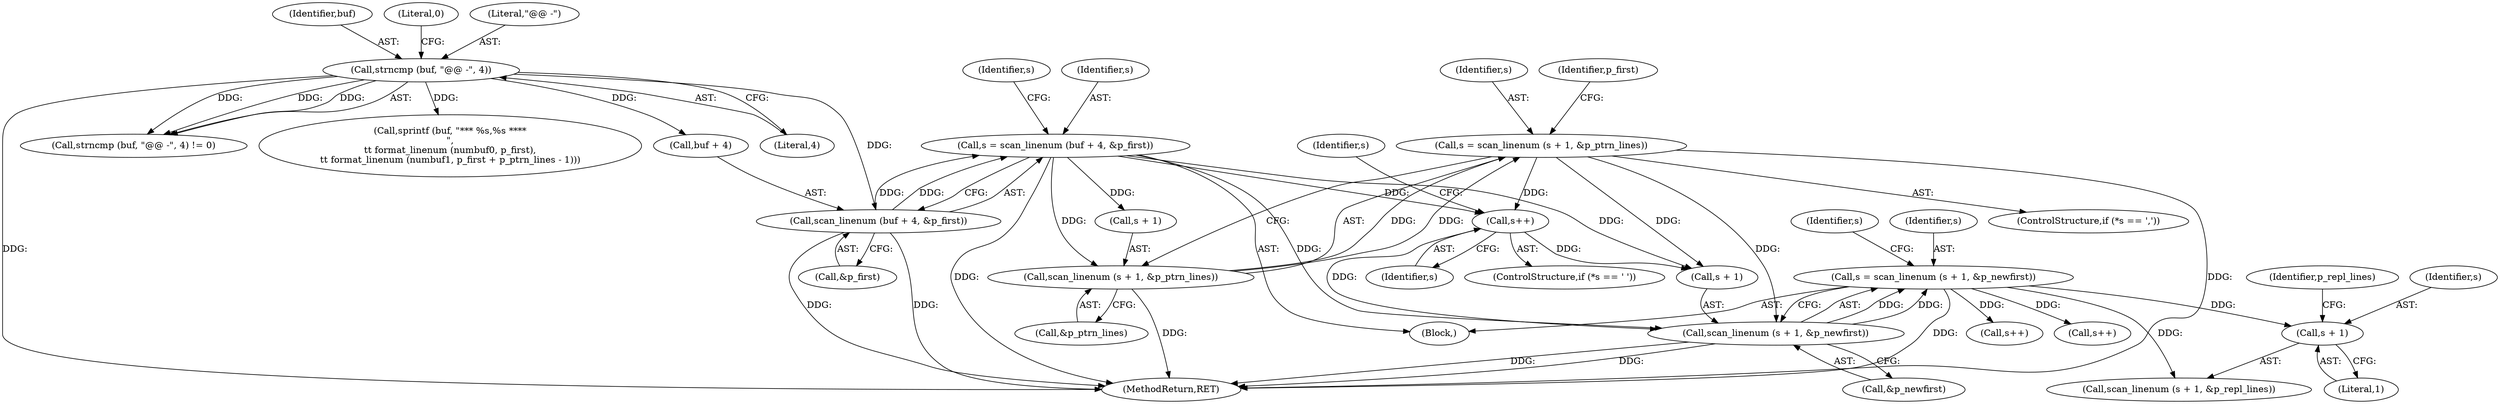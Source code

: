 digraph "0_savannah_0c08d7a902c6fdd49b704623a12d8d672ef18944@pointer" {
"1001654" [label="(Call,s + 1)"];
"1001638" [label="(Call,s = scan_linenum (s + 1, &p_newfirst))"];
"1001640" [label="(Call,scan_linenum (s + 1, &p_newfirst))"];
"1001630" [label="(Call,s++)"];
"1001606" [label="(Call,s = scan_linenum (s + 1, &p_ptrn_lines))"];
"1001608" [label="(Call,scan_linenum (s + 1, &p_ptrn_lines))"];
"1001593" [label="(Call,s = scan_linenum (buf + 4, &p_first))"];
"1001595" [label="(Call,scan_linenum (buf + 4, &p_first))"];
"1001573" [label="(Call,strncmp (buf, \"@@ -\", 4))"];
"1001545" [label="(Block,)"];
"1001607" [label="(Identifier,s)"];
"1001658" [label="(Identifier,p_repl_lines)"];
"1001576" [label="(Literal,4)"];
"1001612" [label="(Call,&p_ptrn_lines)"];
"1002772" [label="(MethodReturn,RET)"];
"1001640" [label="(Call,scan_linenum (s + 1, &p_newfirst))"];
"1001655" [label="(Identifier,s)"];
"1001654" [label="(Call,s + 1)"];
"1001604" [label="(Identifier,s)"];
"1001630" [label="(Call,s++)"];
"1001574" [label="(Identifier,buf)"];
"1001631" [label="(Identifier,s)"];
"1001596" [label="(Call,buf + 4)"];
"1001675" [label="(Call,s++)"];
"1001653" [label="(Call,scan_linenum (s + 1, &p_repl_lines))"];
"1001620" [label="(Identifier,p_first)"];
"1001599" [label="(Call,&p_first)"];
"1001595" [label="(Call,scan_linenum (buf + 4, &p_first))"];
"1001608" [label="(Call,scan_linenum (s + 1, &p_ptrn_lines))"];
"1001573" [label="(Call,strncmp (buf, \"@@ -\", 4))"];
"1001601" [label="(ControlStructure,if (*s == ','))"];
"1001680" [label="(Call,s++)"];
"1001609" [label="(Call,s + 1)"];
"1001572" [label="(Call,strncmp (buf, \"@@ -\", 4) != 0)"];
"1001649" [label="(Identifier,s)"];
"1001638" [label="(Call,s = scan_linenum (s + 1, &p_newfirst))"];
"1001606" [label="(Call,s = scan_linenum (s + 1, &p_ptrn_lines))"];
"1001577" [label="(Literal,0)"];
"1001635" [label="(Identifier,s)"];
"1001593" [label="(Call,s = scan_linenum (buf + 4, &p_first))"];
"1001594" [label="(Identifier,s)"];
"1001656" [label="(Literal,1)"];
"1001641" [label="(Call,s + 1)"];
"1001639" [label="(Identifier,s)"];
"1001644" [label="(Call,&p_newfirst)"];
"1001771" [label="(Call,sprintf (buf, \"*** %s,%s ****\n\",\n\t\t format_linenum (numbuf0, p_first),\n\t\t format_linenum (numbuf1, p_first + p_ptrn_lines - 1)))"];
"1001575" [label="(Literal,\"@@ -\")"];
"1001625" [label="(ControlStructure,if (*s == ' '))"];
"1001654" -> "1001653"  [label="AST: "];
"1001654" -> "1001656"  [label="CFG: "];
"1001655" -> "1001654"  [label="AST: "];
"1001656" -> "1001654"  [label="AST: "];
"1001658" -> "1001654"  [label="CFG: "];
"1001638" -> "1001654"  [label="DDG: "];
"1001638" -> "1001545"  [label="AST: "];
"1001638" -> "1001640"  [label="CFG: "];
"1001639" -> "1001638"  [label="AST: "];
"1001640" -> "1001638"  [label="AST: "];
"1001649" -> "1001638"  [label="CFG: "];
"1001638" -> "1002772"  [label="DDG: "];
"1001640" -> "1001638"  [label="DDG: "];
"1001640" -> "1001638"  [label="DDG: "];
"1001638" -> "1001653"  [label="DDG: "];
"1001638" -> "1001675"  [label="DDG: "];
"1001638" -> "1001680"  [label="DDG: "];
"1001640" -> "1001644"  [label="CFG: "];
"1001641" -> "1001640"  [label="AST: "];
"1001644" -> "1001640"  [label="AST: "];
"1001640" -> "1002772"  [label="DDG: "];
"1001640" -> "1002772"  [label="DDG: "];
"1001630" -> "1001640"  [label="DDG: "];
"1001606" -> "1001640"  [label="DDG: "];
"1001593" -> "1001640"  [label="DDG: "];
"1001630" -> "1001625"  [label="AST: "];
"1001630" -> "1001631"  [label="CFG: "];
"1001631" -> "1001630"  [label="AST: "];
"1001635" -> "1001630"  [label="CFG: "];
"1001606" -> "1001630"  [label="DDG: "];
"1001593" -> "1001630"  [label="DDG: "];
"1001630" -> "1001641"  [label="DDG: "];
"1001606" -> "1001601"  [label="AST: "];
"1001606" -> "1001608"  [label="CFG: "];
"1001607" -> "1001606"  [label="AST: "];
"1001608" -> "1001606"  [label="AST: "];
"1001620" -> "1001606"  [label="CFG: "];
"1001606" -> "1002772"  [label="DDG: "];
"1001608" -> "1001606"  [label="DDG: "];
"1001608" -> "1001606"  [label="DDG: "];
"1001606" -> "1001641"  [label="DDG: "];
"1001608" -> "1001612"  [label="CFG: "];
"1001609" -> "1001608"  [label="AST: "];
"1001612" -> "1001608"  [label="AST: "];
"1001608" -> "1002772"  [label="DDG: "];
"1001593" -> "1001608"  [label="DDG: "];
"1001593" -> "1001545"  [label="AST: "];
"1001593" -> "1001595"  [label="CFG: "];
"1001594" -> "1001593"  [label="AST: "];
"1001595" -> "1001593"  [label="AST: "];
"1001604" -> "1001593"  [label="CFG: "];
"1001593" -> "1002772"  [label="DDG: "];
"1001595" -> "1001593"  [label="DDG: "];
"1001595" -> "1001593"  [label="DDG: "];
"1001593" -> "1001609"  [label="DDG: "];
"1001593" -> "1001641"  [label="DDG: "];
"1001595" -> "1001599"  [label="CFG: "];
"1001596" -> "1001595"  [label="AST: "];
"1001599" -> "1001595"  [label="AST: "];
"1001595" -> "1002772"  [label="DDG: "];
"1001595" -> "1002772"  [label="DDG: "];
"1001573" -> "1001595"  [label="DDG: "];
"1001573" -> "1001572"  [label="AST: "];
"1001573" -> "1001576"  [label="CFG: "];
"1001574" -> "1001573"  [label="AST: "];
"1001575" -> "1001573"  [label="AST: "];
"1001576" -> "1001573"  [label="AST: "];
"1001577" -> "1001573"  [label="CFG: "];
"1001573" -> "1002772"  [label="DDG: "];
"1001573" -> "1001572"  [label="DDG: "];
"1001573" -> "1001572"  [label="DDG: "];
"1001573" -> "1001572"  [label="DDG: "];
"1001573" -> "1001596"  [label="DDG: "];
"1001573" -> "1001771"  [label="DDG: "];
}
